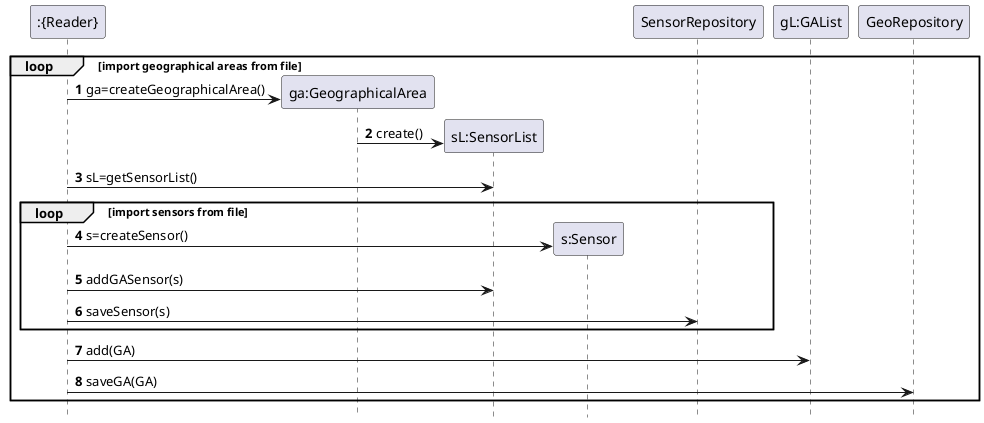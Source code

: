 @startuml
autonumber
hidefootbox

participant ":{Reader}"
note right
{Reader} can be:
    XMLReader
    JSONReader
end note
loop import geographical areas from file


create "ga:GeographicalArea"

":{Reader}" -> "ga:GeographicalArea": ga=createGeographicalArea()
create "sL:SensorList"
"ga:GeographicalArea" -> "sL:SensorList": create()
":{Reader}"->"sL:SensorList": sL=getSensorList()
loop import sensors from file
create "s:Sensor"
":{Reader}"->"s:Sensor":s=createSensor()
":{Reader}"->"sL:SensorList": addGASensor(s)
":{Reader}"->"SensorRepository": saveSensor(s)
end
":{Reader}"->"gL:GAList": add(GA)
":{Reader}"->"GeoRepository": saveGA(GA)
end

@enduml